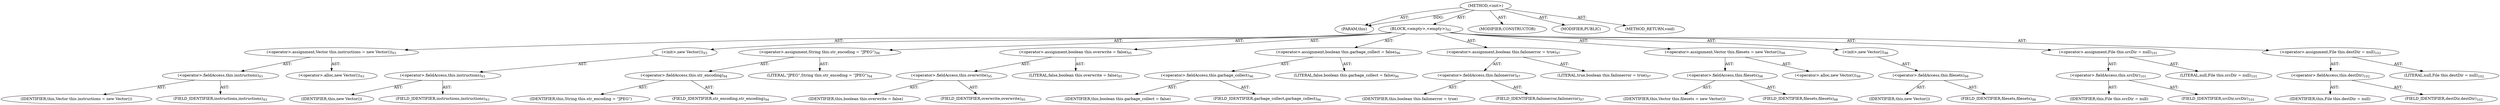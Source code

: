 digraph "&lt;init&gt;" {  
"111669149710" [label = <(METHOD,&lt;init&gt;)> ]
"115964117018" [label = <(PARAM,this)> ]
"25769803825" [label = <(BLOCK,&lt;empty&gt;,&lt;empty&gt;)<SUB>92</SUB>> ]
"30064771287" [label = <(&lt;operator&gt;.assignment,Vector this.instructions = new Vector())<SUB>93</SUB>> ]
"30064771288" [label = <(&lt;operator&gt;.fieldAccess,this.instructions)<SUB>93</SUB>> ]
"68719476912" [label = <(IDENTIFIER,this,Vector this.instructions = new Vector())> ]
"55834574891" [label = <(FIELD_IDENTIFIER,instructions,instructions)<SUB>93</SUB>> ]
"30064771289" [label = <(&lt;operator&gt;.alloc,new Vector())<SUB>93</SUB>> ]
"30064771290" [label = <(&lt;init&gt;,new Vector())<SUB>93</SUB>> ]
"30064771291" [label = <(&lt;operator&gt;.fieldAccess,this.instructions)<SUB>93</SUB>> ]
"68719476913" [label = <(IDENTIFIER,this,new Vector())> ]
"55834574892" [label = <(FIELD_IDENTIFIER,instructions,instructions)<SUB>93</SUB>> ]
"30064771292" [label = <(&lt;operator&gt;.assignment,String this.str_encoding = &quot;JPEG&quot;)<SUB>94</SUB>> ]
"30064771293" [label = <(&lt;operator&gt;.fieldAccess,this.str_encoding)<SUB>94</SUB>> ]
"68719476914" [label = <(IDENTIFIER,this,String this.str_encoding = &quot;JPEG&quot;)> ]
"55834574893" [label = <(FIELD_IDENTIFIER,str_encoding,str_encoding)<SUB>94</SUB>> ]
"90194313242" [label = <(LITERAL,&quot;JPEG&quot;,String this.str_encoding = &quot;JPEG&quot;)<SUB>94</SUB>> ]
"30064771294" [label = <(&lt;operator&gt;.assignment,boolean this.overwrite = false)<SUB>95</SUB>> ]
"30064771295" [label = <(&lt;operator&gt;.fieldAccess,this.overwrite)<SUB>95</SUB>> ]
"68719476915" [label = <(IDENTIFIER,this,boolean this.overwrite = false)> ]
"55834574894" [label = <(FIELD_IDENTIFIER,overwrite,overwrite)<SUB>95</SUB>> ]
"90194313243" [label = <(LITERAL,false,boolean this.overwrite = false)<SUB>95</SUB>> ]
"30064771296" [label = <(&lt;operator&gt;.assignment,boolean this.garbage_collect = false)<SUB>96</SUB>> ]
"30064771297" [label = <(&lt;operator&gt;.fieldAccess,this.garbage_collect)<SUB>96</SUB>> ]
"68719476916" [label = <(IDENTIFIER,this,boolean this.garbage_collect = false)> ]
"55834574895" [label = <(FIELD_IDENTIFIER,garbage_collect,garbage_collect)<SUB>96</SUB>> ]
"90194313244" [label = <(LITERAL,false,boolean this.garbage_collect = false)<SUB>96</SUB>> ]
"30064771298" [label = <(&lt;operator&gt;.assignment,boolean this.failonerror = true)<SUB>97</SUB>> ]
"30064771299" [label = <(&lt;operator&gt;.fieldAccess,this.failonerror)<SUB>97</SUB>> ]
"68719476917" [label = <(IDENTIFIER,this,boolean this.failonerror = true)> ]
"55834574896" [label = <(FIELD_IDENTIFIER,failonerror,failonerror)<SUB>97</SUB>> ]
"90194313245" [label = <(LITERAL,true,boolean this.failonerror = true)<SUB>97</SUB>> ]
"30064771300" [label = <(&lt;operator&gt;.assignment,Vector this.filesets = new Vector())<SUB>98</SUB>> ]
"30064771301" [label = <(&lt;operator&gt;.fieldAccess,this.filesets)<SUB>98</SUB>> ]
"68719476918" [label = <(IDENTIFIER,this,Vector this.filesets = new Vector())> ]
"55834574897" [label = <(FIELD_IDENTIFIER,filesets,filesets)<SUB>98</SUB>> ]
"30064771302" [label = <(&lt;operator&gt;.alloc,new Vector())<SUB>98</SUB>> ]
"30064771303" [label = <(&lt;init&gt;,new Vector())<SUB>98</SUB>> ]
"30064771304" [label = <(&lt;operator&gt;.fieldAccess,this.filesets)<SUB>98</SUB>> ]
"68719476919" [label = <(IDENTIFIER,this,new Vector())> ]
"55834574898" [label = <(FIELD_IDENTIFIER,filesets,filesets)<SUB>98</SUB>> ]
"30064771305" [label = <(&lt;operator&gt;.assignment,File this.srcDir = null)<SUB>101</SUB>> ]
"30064771306" [label = <(&lt;operator&gt;.fieldAccess,this.srcDir)<SUB>101</SUB>> ]
"68719476920" [label = <(IDENTIFIER,this,File this.srcDir = null)> ]
"55834574899" [label = <(FIELD_IDENTIFIER,srcDir,srcDir)<SUB>101</SUB>> ]
"90194313246" [label = <(LITERAL,null,File this.srcDir = null)<SUB>101</SUB>> ]
"30064771307" [label = <(&lt;operator&gt;.assignment,File this.destDir = null)<SUB>102</SUB>> ]
"30064771308" [label = <(&lt;operator&gt;.fieldAccess,this.destDir)<SUB>102</SUB>> ]
"68719476921" [label = <(IDENTIFIER,this,File this.destDir = null)> ]
"55834574900" [label = <(FIELD_IDENTIFIER,destDir,destDir)<SUB>102</SUB>> ]
"90194313247" [label = <(LITERAL,null,File this.destDir = null)<SUB>102</SUB>> ]
"133143986212" [label = <(MODIFIER,CONSTRUCTOR)> ]
"133143986213" [label = <(MODIFIER,PUBLIC)> ]
"128849018894" [label = <(METHOD_RETURN,void)> ]
  "111669149710" -> "115964117018"  [ label = "AST: "] 
  "111669149710" -> "25769803825"  [ label = "AST: "] 
  "111669149710" -> "133143986212"  [ label = "AST: "] 
  "111669149710" -> "133143986213"  [ label = "AST: "] 
  "111669149710" -> "128849018894"  [ label = "AST: "] 
  "25769803825" -> "30064771287"  [ label = "AST: "] 
  "25769803825" -> "30064771290"  [ label = "AST: "] 
  "25769803825" -> "30064771292"  [ label = "AST: "] 
  "25769803825" -> "30064771294"  [ label = "AST: "] 
  "25769803825" -> "30064771296"  [ label = "AST: "] 
  "25769803825" -> "30064771298"  [ label = "AST: "] 
  "25769803825" -> "30064771300"  [ label = "AST: "] 
  "25769803825" -> "30064771303"  [ label = "AST: "] 
  "25769803825" -> "30064771305"  [ label = "AST: "] 
  "25769803825" -> "30064771307"  [ label = "AST: "] 
  "30064771287" -> "30064771288"  [ label = "AST: "] 
  "30064771287" -> "30064771289"  [ label = "AST: "] 
  "30064771288" -> "68719476912"  [ label = "AST: "] 
  "30064771288" -> "55834574891"  [ label = "AST: "] 
  "30064771290" -> "30064771291"  [ label = "AST: "] 
  "30064771291" -> "68719476913"  [ label = "AST: "] 
  "30064771291" -> "55834574892"  [ label = "AST: "] 
  "30064771292" -> "30064771293"  [ label = "AST: "] 
  "30064771292" -> "90194313242"  [ label = "AST: "] 
  "30064771293" -> "68719476914"  [ label = "AST: "] 
  "30064771293" -> "55834574893"  [ label = "AST: "] 
  "30064771294" -> "30064771295"  [ label = "AST: "] 
  "30064771294" -> "90194313243"  [ label = "AST: "] 
  "30064771295" -> "68719476915"  [ label = "AST: "] 
  "30064771295" -> "55834574894"  [ label = "AST: "] 
  "30064771296" -> "30064771297"  [ label = "AST: "] 
  "30064771296" -> "90194313244"  [ label = "AST: "] 
  "30064771297" -> "68719476916"  [ label = "AST: "] 
  "30064771297" -> "55834574895"  [ label = "AST: "] 
  "30064771298" -> "30064771299"  [ label = "AST: "] 
  "30064771298" -> "90194313245"  [ label = "AST: "] 
  "30064771299" -> "68719476917"  [ label = "AST: "] 
  "30064771299" -> "55834574896"  [ label = "AST: "] 
  "30064771300" -> "30064771301"  [ label = "AST: "] 
  "30064771300" -> "30064771302"  [ label = "AST: "] 
  "30064771301" -> "68719476918"  [ label = "AST: "] 
  "30064771301" -> "55834574897"  [ label = "AST: "] 
  "30064771303" -> "30064771304"  [ label = "AST: "] 
  "30064771304" -> "68719476919"  [ label = "AST: "] 
  "30064771304" -> "55834574898"  [ label = "AST: "] 
  "30064771305" -> "30064771306"  [ label = "AST: "] 
  "30064771305" -> "90194313246"  [ label = "AST: "] 
  "30064771306" -> "68719476920"  [ label = "AST: "] 
  "30064771306" -> "55834574899"  [ label = "AST: "] 
  "30064771307" -> "30064771308"  [ label = "AST: "] 
  "30064771307" -> "90194313247"  [ label = "AST: "] 
  "30064771308" -> "68719476921"  [ label = "AST: "] 
  "30064771308" -> "55834574900"  [ label = "AST: "] 
  "111669149710" -> "115964117018"  [ label = "DDG: "] 
}
